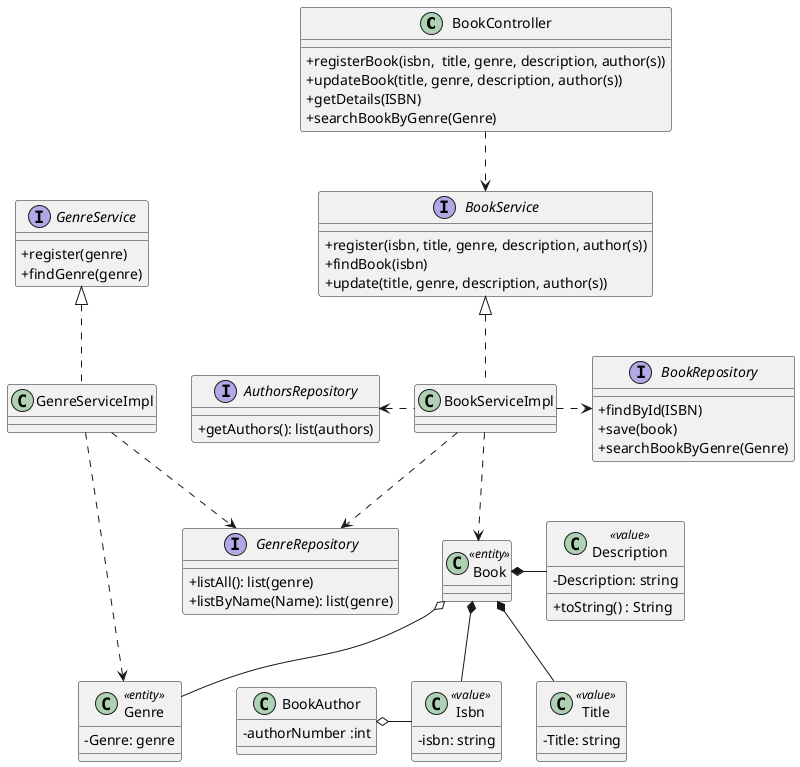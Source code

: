 @startuml

'hide circle
skinparam classAttributeIconSize 0

class BookController {
    + registerBook(isbn,  title, genre, description, author(s))
    + updateBook(title, genre, description, author(s))
    + getDetails(ISBN)
    + searchBookByGenre(Genre)
}

interface BookRepository {
    + findById(ISBN)
    + save(book)
    + searchBookByGenre(Genre)
}

interface BookService {
    + register(isbn, title, genre, description, author(s))
    + findBook(isbn)
    + update(title, genre, description, author(s))
}

class BookServiceImpl implements BookService{
}

class Book <<entity>>{
}

class Title <<value>>{
    - Title: string
}

class Isbn <<value>>{
    - isbn: string
}

class Description <<value>>{
    - Description: string
    + toString() : String
}

class Genre <<entity>>{
   - Genre: genre
}

interface GenreRepository {
    + listAll(): list(genre)
    + listByName(Name): list(genre)
}

interface GenreService {
    + register(genre)
    + findGenre(genre)
}

interface AuthorsRepository {
    + getAuthors(): list(authors)
}

class BookAuthor{
    - authorNumber :int
}

Book *-- Isbn
Book *-- Title
Book *-right- Description
Book o-- Genre
BookAuthor o- Isbn

BookServiceImpl .down.> Book

BookServiceImpl..>GenreRepository
BookServiceImpl .left.>AuthorsRepository
GenreServiceImpl ..> Genre
BookController ..> BookService

BookServiceImpl .right.> BookRepository
GenreServiceImpl ..> GenreRepository
GenreServiceImpl .up.|> GenreService
@enduml
